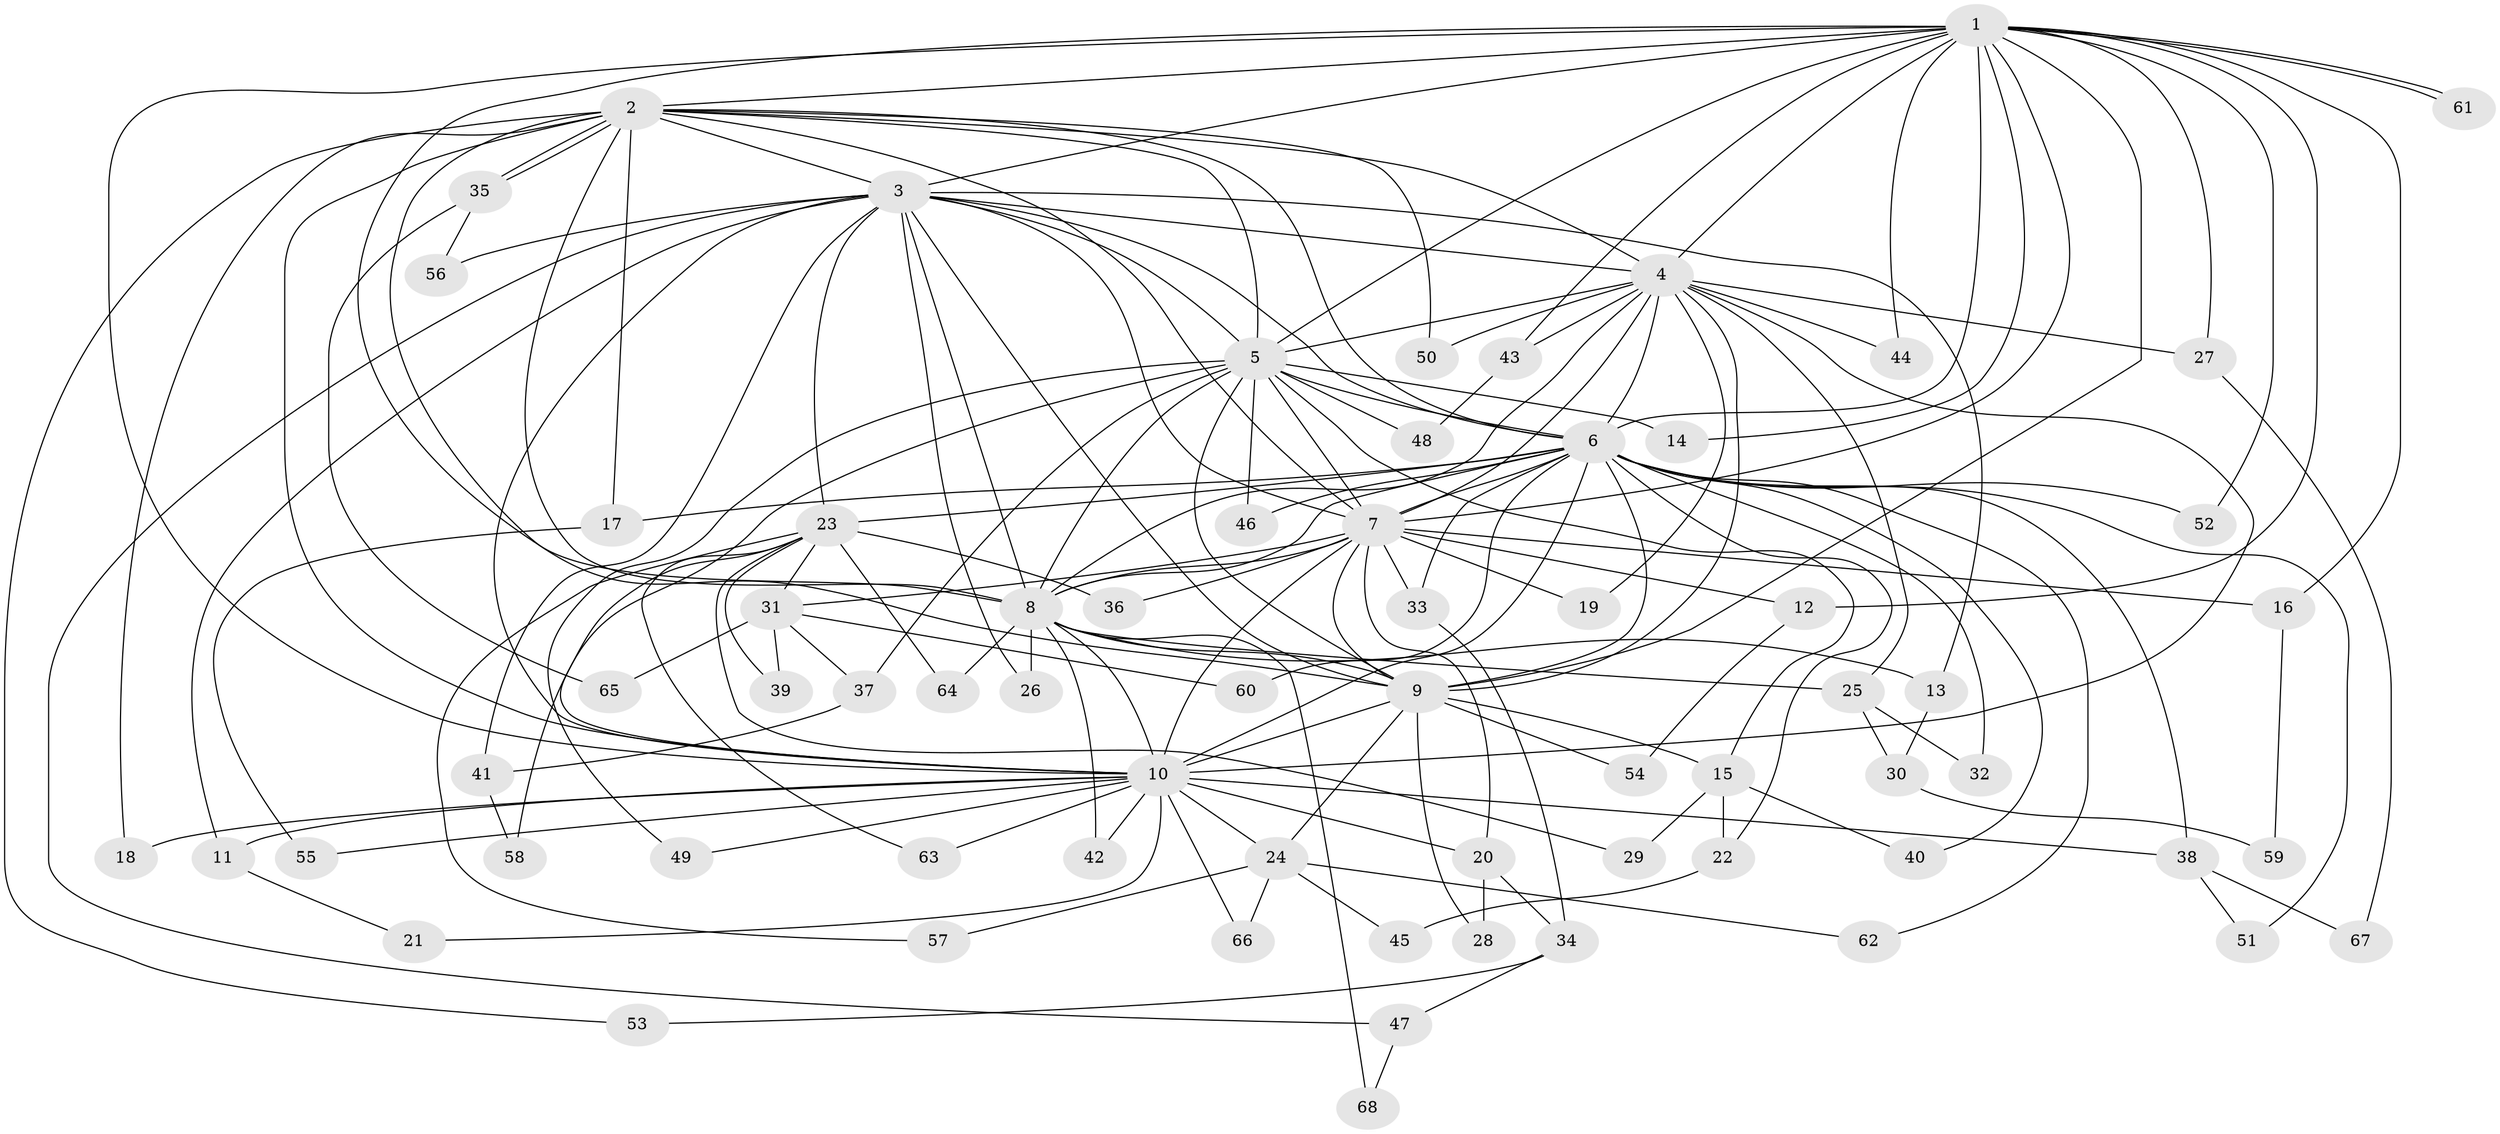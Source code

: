 // Generated by graph-tools (version 1.1) at 2025/44/03/09/25 04:44:51]
// undirected, 68 vertices, 161 edges
graph export_dot {
graph [start="1"]
  node [color=gray90,style=filled];
  1;
  2;
  3;
  4;
  5;
  6;
  7;
  8;
  9;
  10;
  11;
  12;
  13;
  14;
  15;
  16;
  17;
  18;
  19;
  20;
  21;
  22;
  23;
  24;
  25;
  26;
  27;
  28;
  29;
  30;
  31;
  32;
  33;
  34;
  35;
  36;
  37;
  38;
  39;
  40;
  41;
  42;
  43;
  44;
  45;
  46;
  47;
  48;
  49;
  50;
  51;
  52;
  53;
  54;
  55;
  56;
  57;
  58;
  59;
  60;
  61;
  62;
  63;
  64;
  65;
  66;
  67;
  68;
  1 -- 2;
  1 -- 3;
  1 -- 4;
  1 -- 5;
  1 -- 6;
  1 -- 7;
  1 -- 8;
  1 -- 9;
  1 -- 10;
  1 -- 12;
  1 -- 14;
  1 -- 16;
  1 -- 27;
  1 -- 43;
  1 -- 44;
  1 -- 52;
  1 -- 61;
  1 -- 61;
  2 -- 3;
  2 -- 4;
  2 -- 5;
  2 -- 6;
  2 -- 7;
  2 -- 8;
  2 -- 9;
  2 -- 10;
  2 -- 17;
  2 -- 18;
  2 -- 35;
  2 -- 35;
  2 -- 50;
  2 -- 53;
  3 -- 4;
  3 -- 5;
  3 -- 6;
  3 -- 7;
  3 -- 8;
  3 -- 9;
  3 -- 10;
  3 -- 11;
  3 -- 13;
  3 -- 23;
  3 -- 26;
  3 -- 41;
  3 -- 47;
  3 -- 56;
  4 -- 5;
  4 -- 6;
  4 -- 7;
  4 -- 8;
  4 -- 9;
  4 -- 10;
  4 -- 19;
  4 -- 25;
  4 -- 27;
  4 -- 43;
  4 -- 44;
  4 -- 50;
  5 -- 6;
  5 -- 7;
  5 -- 8;
  5 -- 9;
  5 -- 10;
  5 -- 14;
  5 -- 15;
  5 -- 37;
  5 -- 46;
  5 -- 48;
  5 -- 49;
  6 -- 7;
  6 -- 8;
  6 -- 9;
  6 -- 10;
  6 -- 17;
  6 -- 22;
  6 -- 23;
  6 -- 32;
  6 -- 33;
  6 -- 38;
  6 -- 40;
  6 -- 46;
  6 -- 51;
  6 -- 52;
  6 -- 60;
  6 -- 62;
  7 -- 8;
  7 -- 9;
  7 -- 10;
  7 -- 12;
  7 -- 16;
  7 -- 19;
  7 -- 20;
  7 -- 31;
  7 -- 33;
  7 -- 36;
  8 -- 9;
  8 -- 10;
  8 -- 13;
  8 -- 25;
  8 -- 26;
  8 -- 42;
  8 -- 64;
  8 -- 68;
  9 -- 10;
  9 -- 15;
  9 -- 24;
  9 -- 28;
  9 -- 54;
  10 -- 11;
  10 -- 18;
  10 -- 20;
  10 -- 21;
  10 -- 24;
  10 -- 38;
  10 -- 42;
  10 -- 49;
  10 -- 55;
  10 -- 63;
  10 -- 66;
  11 -- 21;
  12 -- 54;
  13 -- 30;
  15 -- 22;
  15 -- 29;
  15 -- 40;
  16 -- 59;
  17 -- 55;
  20 -- 28;
  20 -- 34;
  22 -- 45;
  23 -- 29;
  23 -- 31;
  23 -- 36;
  23 -- 39;
  23 -- 57;
  23 -- 58;
  23 -- 63;
  23 -- 64;
  24 -- 45;
  24 -- 57;
  24 -- 62;
  24 -- 66;
  25 -- 30;
  25 -- 32;
  27 -- 67;
  30 -- 59;
  31 -- 37;
  31 -- 39;
  31 -- 60;
  31 -- 65;
  33 -- 34;
  34 -- 47;
  34 -- 53;
  35 -- 56;
  35 -- 65;
  37 -- 41;
  38 -- 51;
  38 -- 67;
  41 -- 58;
  43 -- 48;
  47 -- 68;
}
